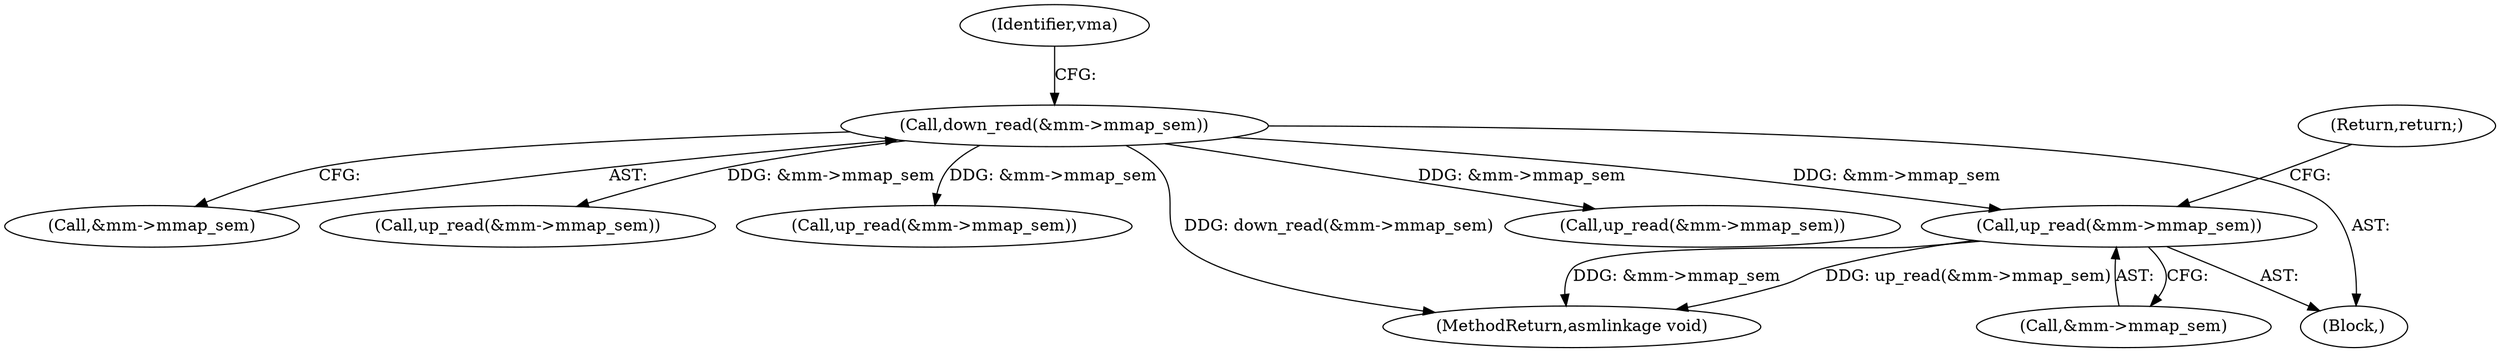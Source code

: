 digraph "0_linux_a8b0ca17b80e92faab46ee7179ba9e99ccb61233_30@API" {
"1000335" [label="(Call,up_read(&mm->mmap_sem))"];
"1000148" [label="(Call,down_read(&mm->mmap_sem))"];
"1000458" [label="(Call,up_read(&mm->mmap_sem))"];
"1000335" [label="(Call,up_read(&mm->mmap_sem))"];
"1000507" [label="(MethodReturn,asmlinkage void)"];
"1000149" [label="(Call,&mm->mmap_sem)"];
"1000340" [label="(Return,return;)"];
"1000148" [label="(Call,down_read(&mm->mmap_sem))"];
"1000120" [label="(Block,)"];
"1000336" [label="(Call,&mm->mmap_sem)"];
"1000473" [label="(Call,up_read(&mm->mmap_sem))"];
"1000344" [label="(Call,up_read(&mm->mmap_sem))"];
"1000154" [label="(Identifier,vma)"];
"1000335" -> "1000120"  [label="AST: "];
"1000335" -> "1000336"  [label="CFG: "];
"1000336" -> "1000335"  [label="AST: "];
"1000340" -> "1000335"  [label="CFG: "];
"1000335" -> "1000507"  [label="DDG: &mm->mmap_sem"];
"1000335" -> "1000507"  [label="DDG: up_read(&mm->mmap_sem)"];
"1000148" -> "1000335"  [label="DDG: &mm->mmap_sem"];
"1000148" -> "1000120"  [label="AST: "];
"1000148" -> "1000149"  [label="CFG: "];
"1000149" -> "1000148"  [label="AST: "];
"1000154" -> "1000148"  [label="CFG: "];
"1000148" -> "1000507"  [label="DDG: down_read(&mm->mmap_sem)"];
"1000148" -> "1000344"  [label="DDG: &mm->mmap_sem"];
"1000148" -> "1000458"  [label="DDG: &mm->mmap_sem"];
"1000148" -> "1000473"  [label="DDG: &mm->mmap_sem"];
}

